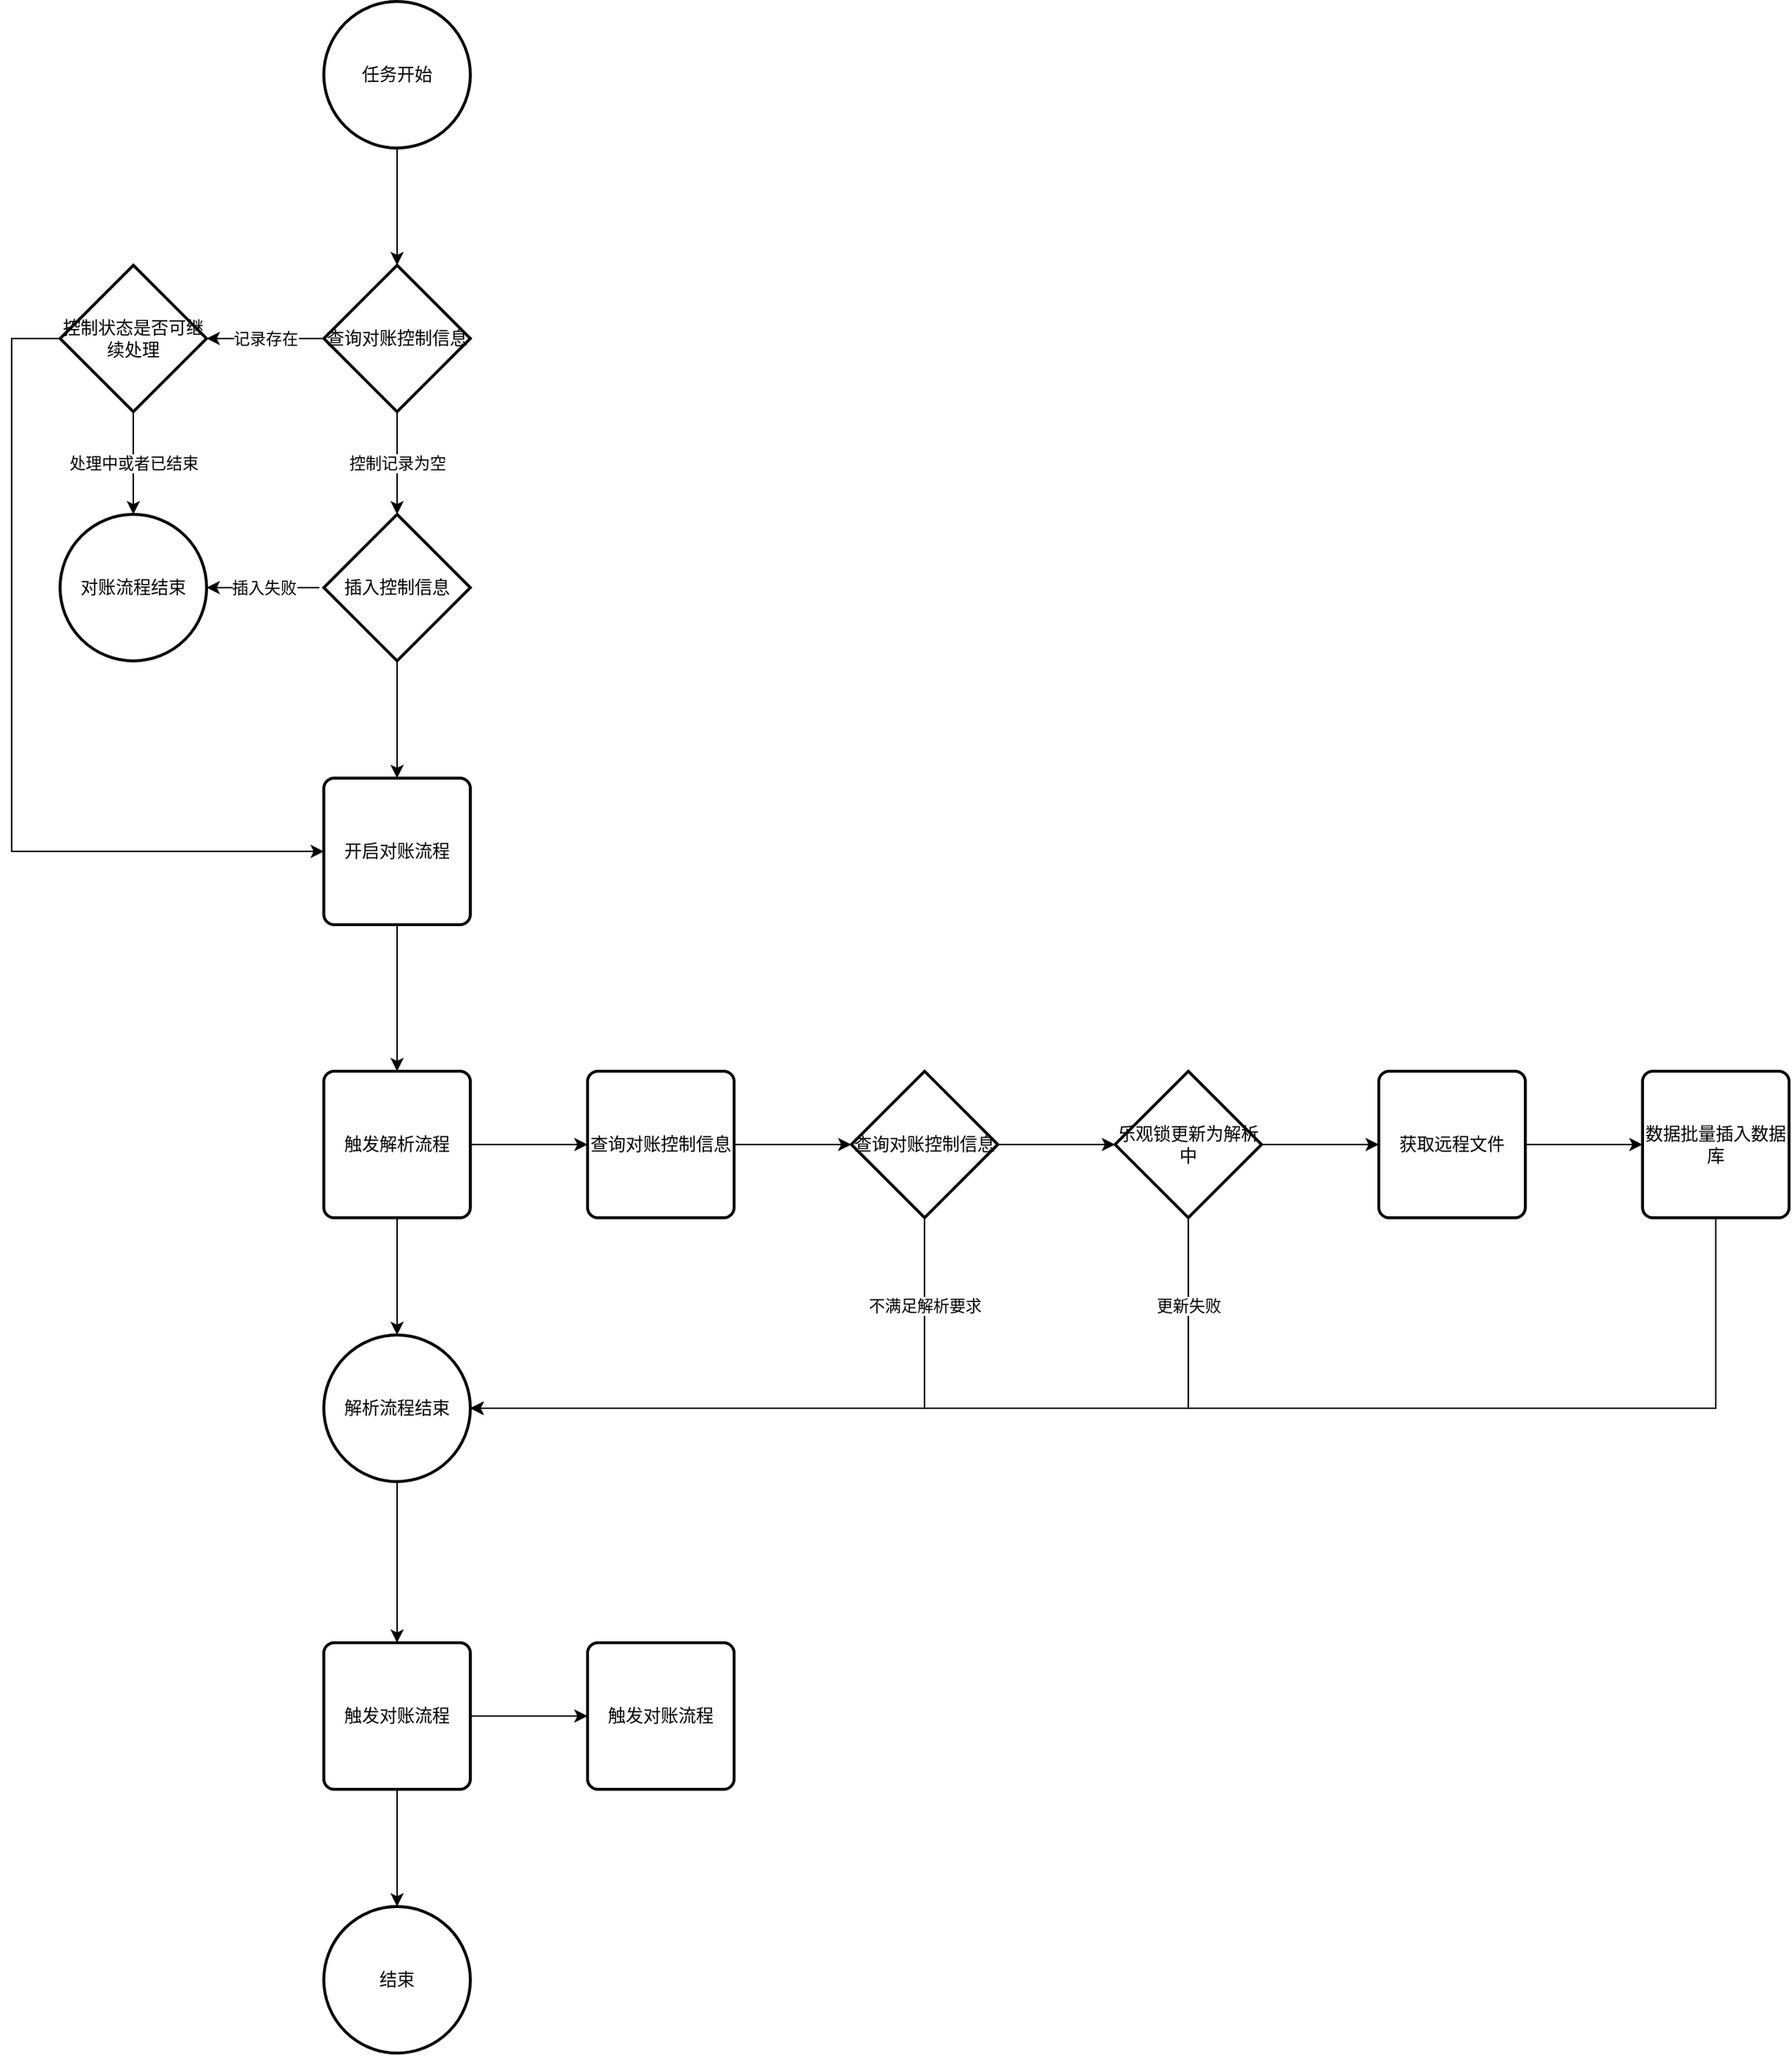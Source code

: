<mxfile version="11.0.7" type="github"><diagram id="-w9e-e0GEL53rthxu7bP" name="第 1 页"><mxGraphModel dx="946" dy="550" grid="1" gridSize="10" guides="1" tooltips="1" connect="1" arrows="1" fold="1" page="1" pageScale="1" pageWidth="827" pageHeight="1169" math="0" shadow="0"><root><mxCell id="0"/><mxCell id="1" parent="0"/><mxCell id="7O-L9KL2kHQlJaUhyN09-3" value="" style="edgeStyle=orthogonalEdgeStyle;rounded=0;orthogonalLoop=1;jettySize=auto;html=1;" parent="1" source="7O-L9KL2kHQlJaUhyN09-1" target="7O-L9KL2kHQlJaUhyN09-2" edge="1"><mxGeometry relative="1" as="geometry"/></mxCell><mxCell id="7O-L9KL2kHQlJaUhyN09-1" value="任务开始" style="strokeWidth=2;html=1;shape=mxgraph.flowchart.start_2;whiteSpace=wrap;" parent="1" vertex="1"><mxGeometry x="363" y="40" width="100" height="100" as="geometry"/></mxCell><mxCell id="7O-L9KL2kHQlJaUhyN09-5" value="控制记录为空" style="edgeStyle=orthogonalEdgeStyle;rounded=0;orthogonalLoop=1;jettySize=auto;html=1;" parent="1" source="7O-L9KL2kHQlJaUhyN09-2" target="7O-L9KL2kHQlJaUhyN09-4" edge="1"><mxGeometry relative="1" as="geometry"/></mxCell><mxCell id="7O-L9KL2kHQlJaUhyN09-8" value="记录存在" style="edgeStyle=orthogonalEdgeStyle;rounded=0;orthogonalLoop=1;jettySize=auto;html=1;" parent="1" source="7O-L9KL2kHQlJaUhyN09-2" target="7O-L9KL2kHQlJaUhyN09-7" edge="1"><mxGeometry relative="1" as="geometry"/></mxCell><mxCell id="7O-L9KL2kHQlJaUhyN09-2" value="查询对账控制信息" style="strokeWidth=2;html=1;shape=mxgraph.flowchart.decision;whiteSpace=wrap;fontFamily=Helvetica;fontSize=12;fontColor=#000000;align=center;strokeColor=#000000;fillColor=#ffffff;" parent="1" vertex="1"><mxGeometry x="363" y="220" width="100" height="100" as="geometry"/></mxCell><mxCell id="7O-L9KL2kHQlJaUhyN09-10" value="处理中或者已结束" style="edgeStyle=orthogonalEdgeStyle;rounded=0;orthogonalLoop=1;jettySize=auto;html=1;" parent="1" source="7O-L9KL2kHQlJaUhyN09-7" target="7O-L9KL2kHQlJaUhyN09-9" edge="1"><mxGeometry relative="1" as="geometry"><Array as="points"><mxPoint x="233" y="460"/></Array></mxGeometry></mxCell><mxCell id="7O-L9KL2kHQlJaUhyN09-36" style="edgeStyle=orthogonalEdgeStyle;rounded=0;orthogonalLoop=1;jettySize=auto;html=1;" parent="1" source="7O-L9KL2kHQlJaUhyN09-7" target="7O-L9KL2kHQlJaUhyN09-16" edge="1"><mxGeometry relative="1" as="geometry"><Array as="points"><mxPoint x="150" y="270"/><mxPoint x="150" y="620"/></Array></mxGeometry></mxCell><mxCell id="7O-L9KL2kHQlJaUhyN09-7" value="控制状态是否可继续处理" style="strokeWidth=2;html=1;shape=mxgraph.flowchart.decision;whiteSpace=wrap;fontFamily=Helvetica;fontSize=12;fontColor=#000000;align=center;strokeColor=#000000;fillColor=#ffffff;" parent="1" vertex="1"><mxGeometry x="183" y="220" width="100" height="100" as="geometry"/></mxCell><mxCell id="7O-L9KL2kHQlJaUhyN09-9" value="对账流程结束" style="strokeWidth=2;html=1;shape=mxgraph.flowchart.start_2;whiteSpace=wrap;fontFamily=Helvetica;fontSize=12;fontColor=#000000;align=center;strokeColor=#000000;fillColor=#ffffff;" parent="1" vertex="1"><mxGeometry x="183" y="390" width="100" height="100" as="geometry"/></mxCell><mxCell id="7O-L9KL2kHQlJaUhyN09-20" value="" style="edgeStyle=orthogonalEdgeStyle;rounded=0;orthogonalLoop=1;jettySize=auto;html=1;" parent="1" source="7O-L9KL2kHQlJaUhyN09-16" target="7O-L9KL2kHQlJaUhyN09-19" edge="1"><mxGeometry relative="1" as="geometry"/></mxCell><mxCell id="7O-L9KL2kHQlJaUhyN09-16" value="开启对账流程" style="rounded=1;whiteSpace=wrap;html=1;absoluteArcSize=1;arcSize=14;strokeWidth=2;fontFamily=Helvetica;fontSize=12;fontColor=#000000;align=center;strokeColor=#000000;fillColor=#ffffff;" parent="1" vertex="1"><mxGeometry x="363" y="570" width="100" height="100" as="geometry"/></mxCell><mxCell id="7O-L9KL2kHQlJaUhyN09-26" value="" style="edgeStyle=orthogonalEdgeStyle;rounded=0;orthogonalLoop=1;jettySize=auto;html=1;" parent="1" source="7O-L9KL2kHQlJaUhyN09-19" target="7O-L9KL2kHQlJaUhyN09-25" edge="1"><mxGeometry relative="1" as="geometry"/></mxCell><mxCell id="Ue5IO9bzIkWXgCMiIXQM-4" value="" style="edgeStyle=orthogonalEdgeStyle;rounded=0;orthogonalLoop=1;jettySize=auto;html=1;" edge="1" parent="1" source="7O-L9KL2kHQlJaUhyN09-19" target="Ue5IO9bzIkWXgCMiIXQM-3"><mxGeometry relative="1" as="geometry"/></mxCell><mxCell id="7O-L9KL2kHQlJaUhyN09-19" value="触发解析流程" style="rounded=1;whiteSpace=wrap;html=1;absoluteArcSize=1;arcSize=14;strokeWidth=2;fontFamily=Helvetica;fontSize=12;fontColor=#000000;align=center;strokeColor=#000000;fillColor=#ffffff;" parent="1" vertex="1"><mxGeometry x="363" y="770" width="100" height="100" as="geometry"/></mxCell><mxCell id="Ue5IO9bzIkWXgCMiIXQM-9" style="edgeStyle=orthogonalEdgeStyle;rounded=0;orthogonalLoop=1;jettySize=auto;html=1;" edge="1" parent="1" source="Ue5IO9bzIkWXgCMiIXQM-3" target="7O-L9KL2kHQlJaUhyN09-21"><mxGeometry relative="1" as="geometry"/></mxCell><mxCell id="Ue5IO9bzIkWXgCMiIXQM-3" value="解析流程结束" style="strokeWidth=2;html=1;shape=mxgraph.flowchart.start_2;whiteSpace=wrap;fontFamily=Helvetica;fontSize=12;fontColor=#000000;align=center;strokeColor=#000000;fillColor=#ffffff;" vertex="1" parent="1"><mxGeometry x="363" y="950" width="100" height="100" as="geometry"/></mxCell><mxCell id="Ue5IO9bzIkWXgCMiIXQM-2" value="" style="edgeStyle=orthogonalEdgeStyle;rounded=0;orthogonalLoop=1;jettySize=auto;html=1;" edge="1" parent="1" source="7O-L9KL2kHQlJaUhyN09-25" target="Ue5IO9bzIkWXgCMiIXQM-1"><mxGeometry relative="1" as="geometry"/></mxCell><mxCell id="7O-L9KL2kHQlJaUhyN09-25" value="查询对账控制信息" style="rounded=1;whiteSpace=wrap;html=1;absoluteArcSize=1;arcSize=14;strokeWidth=2;fontFamily=Helvetica;fontSize=12;fontColor=#000000;align=center;strokeColor=#000000;fillColor=#ffffff;" parent="1" vertex="1"><mxGeometry x="543" y="770" width="100" height="100" as="geometry"/></mxCell><mxCell id="Ue5IO9bzIkWXgCMiIXQM-11" value="不满足解析要求" style="edgeStyle=orthogonalEdgeStyle;rounded=0;orthogonalLoop=1;jettySize=auto;html=1;" edge="1" parent="1" source="Ue5IO9bzIkWXgCMiIXQM-1" target="Ue5IO9bzIkWXgCMiIXQM-3"><mxGeometry x="-0.727" relative="1" as="geometry"><Array as="points"><mxPoint x="773" y="1000"/></Array><mxPoint as="offset"/></mxGeometry></mxCell><mxCell id="Ue5IO9bzIkWXgCMiIXQM-13" value="" style="edgeStyle=orthogonalEdgeStyle;rounded=0;orthogonalLoop=1;jettySize=auto;html=1;" edge="1" parent="1" source="Ue5IO9bzIkWXgCMiIXQM-1" target="Ue5IO9bzIkWXgCMiIXQM-12"><mxGeometry relative="1" as="geometry"/></mxCell><mxCell id="Ue5IO9bzIkWXgCMiIXQM-1" value="查询对账控制信息" style="strokeWidth=2;html=1;shape=mxgraph.flowchart.decision;whiteSpace=wrap;fontFamily=Helvetica;fontSize=12;fontColor=#000000;align=center;strokeColor=#000000;fillColor=#ffffff;" vertex="1" parent="1"><mxGeometry x="723" y="770" width="100" height="100" as="geometry"/></mxCell><mxCell id="Ue5IO9bzIkWXgCMiIXQM-14" value="更新失败" style="edgeStyle=orthogonalEdgeStyle;rounded=0;orthogonalLoop=1;jettySize=auto;html=1;entryX=1;entryY=0.5;entryDx=0;entryDy=0;entryPerimeter=0;" edge="1" parent="1" source="Ue5IO9bzIkWXgCMiIXQM-12" target="Ue5IO9bzIkWXgCMiIXQM-3"><mxGeometry x="-0.806" relative="1" as="geometry"><Array as="points"><mxPoint x="953" y="1000"/></Array><mxPoint as="offset"/></mxGeometry></mxCell><mxCell id="Ue5IO9bzIkWXgCMiIXQM-16" value="" style="edgeStyle=orthogonalEdgeStyle;rounded=0;orthogonalLoop=1;jettySize=auto;html=1;" edge="1" parent="1" source="Ue5IO9bzIkWXgCMiIXQM-12" target="Ue5IO9bzIkWXgCMiIXQM-15"><mxGeometry relative="1" as="geometry"/></mxCell><mxCell id="Ue5IO9bzIkWXgCMiIXQM-12" value="乐观锁更新为解析中" style="strokeWidth=2;html=1;shape=mxgraph.flowchart.decision;whiteSpace=wrap;fontFamily=Helvetica;fontSize=12;fontColor=#000000;align=center;strokeColor=#000000;fillColor=#ffffff;" vertex="1" parent="1"><mxGeometry x="903" y="770" width="100" height="100" as="geometry"/></mxCell><mxCell id="Ue5IO9bzIkWXgCMiIXQM-23" value="" style="edgeStyle=orthogonalEdgeStyle;rounded=0;orthogonalLoop=1;jettySize=auto;html=1;" edge="1" parent="1" source="Ue5IO9bzIkWXgCMiIXQM-15" target="Ue5IO9bzIkWXgCMiIXQM-22"><mxGeometry relative="1" as="geometry"/></mxCell><mxCell id="Ue5IO9bzIkWXgCMiIXQM-15" value="获取远程文件" style="rounded=1;whiteSpace=wrap;html=1;absoluteArcSize=1;arcSize=14;strokeWidth=2;fontFamily=Helvetica;fontSize=12;fontColor=#000000;align=center;strokeColor=#000000;fillColor=#ffffff;" vertex="1" parent="1"><mxGeometry x="1083" y="770" width="100" height="100" as="geometry"/></mxCell><mxCell id="Ue5IO9bzIkWXgCMiIXQM-24" style="edgeStyle=orthogonalEdgeStyle;rounded=0;orthogonalLoop=1;jettySize=auto;html=1;entryX=1;entryY=0.5;entryDx=0;entryDy=0;entryPerimeter=0;" edge="1" parent="1" source="Ue5IO9bzIkWXgCMiIXQM-22" target="Ue5IO9bzIkWXgCMiIXQM-3"><mxGeometry relative="1" as="geometry"><Array as="points"><mxPoint x="1313" y="1000"/></Array></mxGeometry></mxCell><mxCell id="Ue5IO9bzIkWXgCMiIXQM-22" value="数据批量插入数据库" style="rounded=1;whiteSpace=wrap;html=1;absoluteArcSize=1;arcSize=14;strokeWidth=2;fontFamily=Helvetica;fontSize=12;fontColor=#000000;align=center;strokeColor=#000000;fillColor=#ffffff;" vertex="1" parent="1"><mxGeometry x="1263" y="770" width="100" height="100" as="geometry"/></mxCell><mxCell id="7O-L9KL2kHQlJaUhyN09-24" value="" style="edgeStyle=orthogonalEdgeStyle;rounded=0;orthogonalLoop=1;jettySize=auto;html=1;" parent="1" source="7O-L9KL2kHQlJaUhyN09-21" target="7O-L9KL2kHQlJaUhyN09-23" edge="1"><mxGeometry relative="1" as="geometry"/></mxCell><mxCell id="7O-L9KL2kHQlJaUhyN09-38" value="" style="edgeStyle=orthogonalEdgeStyle;rounded=0;orthogonalLoop=1;jettySize=auto;html=1;" parent="1" source="7O-L9KL2kHQlJaUhyN09-21" target="7O-L9KL2kHQlJaUhyN09-37" edge="1"><mxGeometry relative="1" as="geometry"/></mxCell><mxCell id="7O-L9KL2kHQlJaUhyN09-21" value="触发对账流程" style="rounded=1;whiteSpace=wrap;html=1;absoluteArcSize=1;arcSize=14;strokeWidth=2;fontFamily=Helvetica;fontSize=12;fontColor=#000000;align=center;strokeColor=#000000;fillColor=#ffffff;" parent="1" vertex="1"><mxGeometry x="363" y="1160" width="100" height="100" as="geometry"/></mxCell><mxCell id="7O-L9KL2kHQlJaUhyN09-37" value="触发对账流程" style="rounded=1;whiteSpace=wrap;html=1;absoluteArcSize=1;arcSize=14;strokeWidth=2;fontFamily=Helvetica;fontSize=12;fontColor=#000000;align=center;strokeColor=#000000;fillColor=#ffffff;" parent="1" vertex="1"><mxGeometry x="543" y="1160" width="100" height="100" as="geometry"/></mxCell><mxCell id="7O-L9KL2kHQlJaUhyN09-23" value="结束" style="strokeWidth=2;html=1;shape=mxgraph.flowchart.start_2;whiteSpace=wrap;fontFamily=Helvetica;fontSize=12;fontColor=#000000;align=center;strokeColor=#000000;fillColor=#ffffff;" parent="1" vertex="1"><mxGeometry x="363" y="1340" width="100" height="100" as="geometry"/></mxCell><mxCell id="7O-L9KL2kHQlJaUhyN09-12" value="插入失败" style="edgeStyle=orthogonalEdgeStyle;rounded=0;orthogonalLoop=1;jettySize=auto;html=1;" parent="1" target="7O-L9KL2kHQlJaUhyN09-9" edge="1"><mxGeometry relative="1" as="geometry"><mxPoint x="360" y="440" as="sourcePoint"/><Array as="points"><mxPoint x="350" y="440"/><mxPoint x="350" y="440"/></Array></mxGeometry></mxCell><mxCell id="7O-L9KL2kHQlJaUhyN09-33" value="" style="edgeStyle=orthogonalEdgeStyle;rounded=0;orthogonalLoop=1;jettySize=auto;html=1;" parent="1" source="7O-L9KL2kHQlJaUhyN09-4" target="7O-L9KL2kHQlJaUhyN09-16" edge="1"><mxGeometry relative="1" as="geometry"/></mxCell><mxCell id="7O-L9KL2kHQlJaUhyN09-4" value="插入控制信息" style="strokeWidth=2;html=1;shape=mxgraph.flowchart.decision;whiteSpace=wrap;fontFamily=Helvetica;fontSize=12;fontColor=#000000;align=center;strokeColor=#000000;fillColor=#ffffff;" parent="1" vertex="1"><mxGeometry x="363" y="390" width="100" height="100" as="geometry"/></mxCell></root></mxGraphModel></diagram></mxfile>
